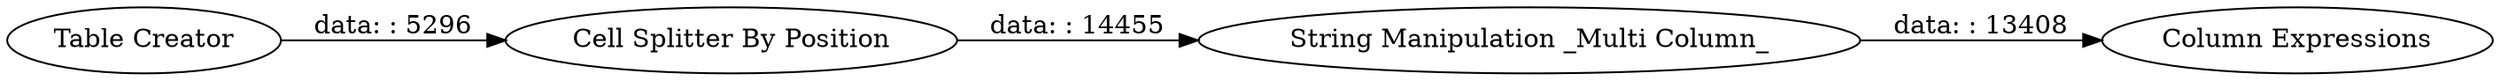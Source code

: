 digraph {
	"-7216194730372011119_2" [label="Cell Splitter By Position"]
	"-7216194730372011119_6" [label="String Manipulation _Multi Column_"]
	"-7216194730372011119_1" [label="Table Creator"]
	"-7216194730372011119_8" [label="Column Expressions"]
	"-7216194730372011119_6" -> "-7216194730372011119_8" [label="data: : 13408"]
	"-7216194730372011119_1" -> "-7216194730372011119_2" [label="data: : 5296"]
	"-7216194730372011119_2" -> "-7216194730372011119_6" [label="data: : 14455"]
	rankdir=LR
}
